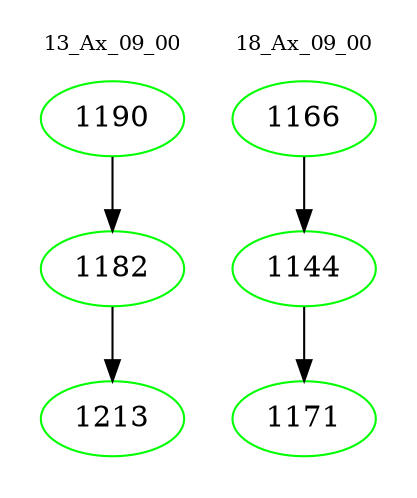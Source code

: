 digraph{
subgraph cluster_0 {
color = white
label = "13_Ax_09_00";
fontsize=10;
T0_1190 [label="1190", color="green"]
T0_1190 -> T0_1182 [color="black"]
T0_1182 [label="1182", color="green"]
T0_1182 -> T0_1213 [color="black"]
T0_1213 [label="1213", color="green"]
}
subgraph cluster_1 {
color = white
label = "18_Ax_09_00";
fontsize=10;
T1_1166 [label="1166", color="green"]
T1_1166 -> T1_1144 [color="black"]
T1_1144 [label="1144", color="green"]
T1_1144 -> T1_1171 [color="black"]
T1_1171 [label="1171", color="green"]
}
}
